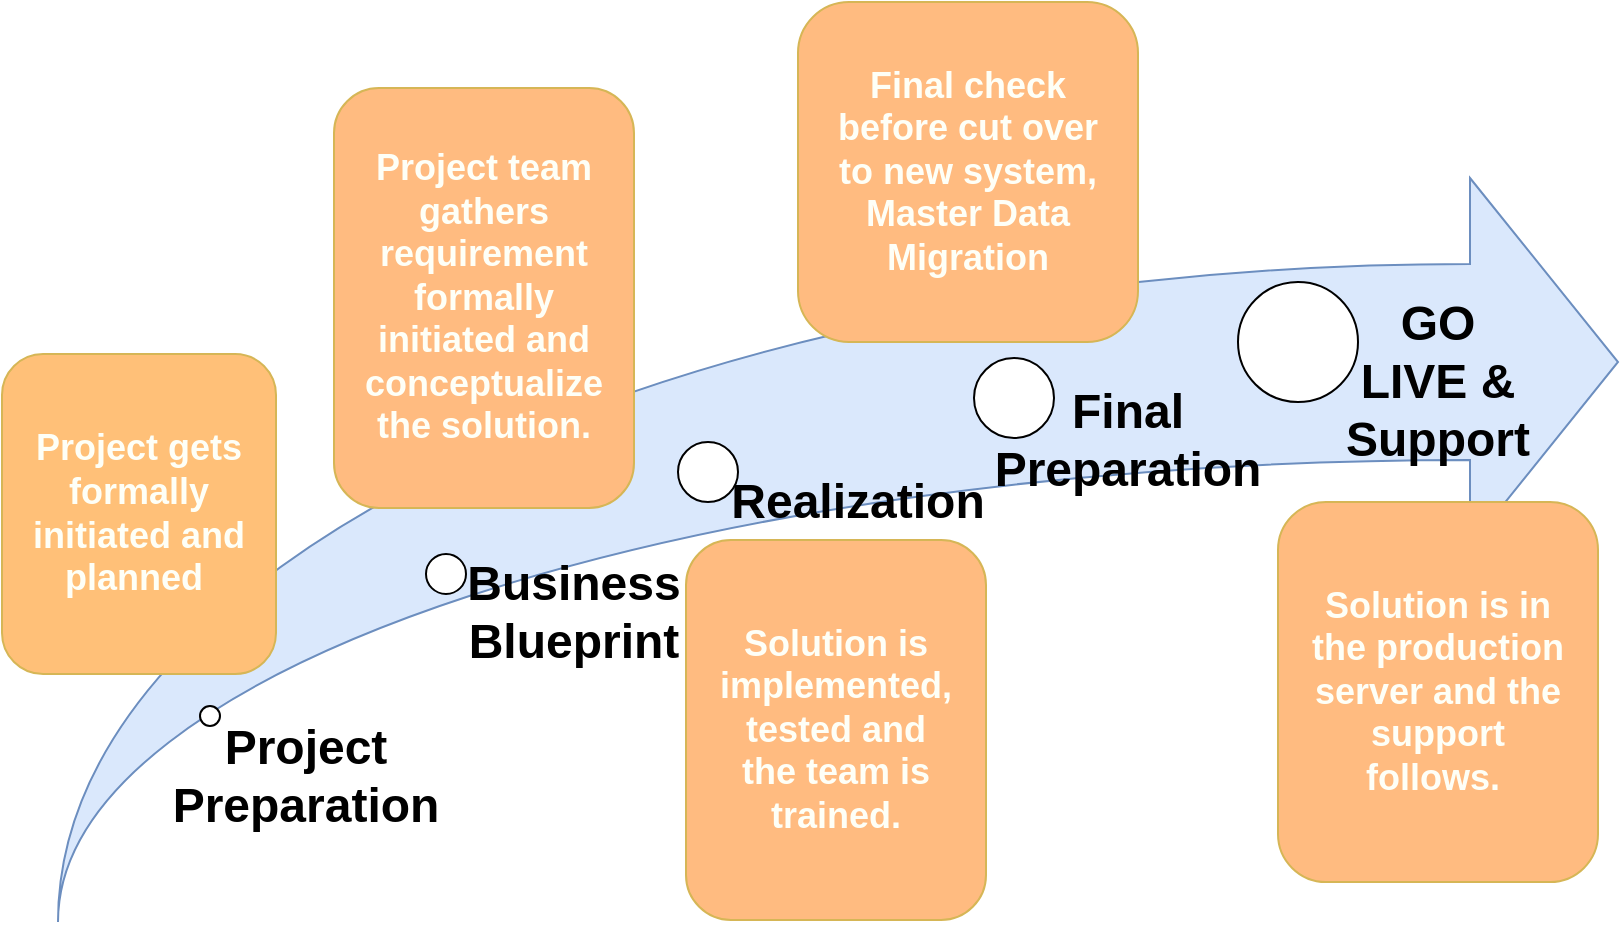 <mxfile version="13.6.6" type="github">
  <diagram id="eaValxSXPdGNPWjf7hFO" name="Page-1">
    <mxGraphModel dx="868" dy="433" grid="1" gridSize="10" guides="1" tooltips="1" connect="1" arrows="1" fold="1" page="1" pageScale="1" pageWidth="827" pageHeight="1169" math="0" shadow="0">
      <root>
        <mxCell id="0" />
        <mxCell id="1" parent="0" />
        <mxCell id="7H0HyekD601WEjkAQri7-1" value="" style="html=1;shadow=0;dashed=0;align=center;verticalAlign=middle;shape=mxgraph.arrows2.jumpInArrow;dy=49;dx=74;arrowHead=184;fillColor=#dae8fc;strokeColor=#6c8ebf;" vertex="1" parent="1">
          <mxGeometry x="40" y="108" width="780" height="372" as="geometry" />
        </mxCell>
        <mxCell id="7H0HyekD601WEjkAQri7-3" value="&lt;font style=&quot;font-size: 18px&quot;&gt;&lt;b&gt;Project gets&lt;br&gt;formally&lt;br&gt;initiated and&lt;br&gt;planned&amp;nbsp;&lt;/b&gt;&lt;/font&gt;" style="rounded=1;whiteSpace=wrap;html=1;strokeColor=#d6b656;fillColor=#FFC078;fontColor=#FEFFF7;" vertex="1" parent="1">
          <mxGeometry x="12" y="196" width="137" height="160" as="geometry" />
        </mxCell>
        <mxCell id="7H0HyekD601WEjkAQri7-4" value="&lt;font style=&quot;font-size: 18px&quot;&gt;&lt;b&gt;Project team&lt;br&gt;gathers&lt;br&gt;requirement&lt;br&gt;formally&lt;br&gt;initiated and&lt;br&gt;conceptualize&lt;br&gt;the solution.&lt;/b&gt;&lt;/font&gt;" style="rounded=1;whiteSpace=wrap;html=1;strokeColor=#d6b656;fillColor=#FFBB80;fontColor=#FEFFF7;" vertex="1" parent="1">
          <mxGeometry x="178" y="63" width="150" height="210" as="geometry" />
        </mxCell>
        <mxCell id="7H0HyekD601WEjkAQri7-5" value="&lt;font style=&quot;font-size: 18px&quot;&gt;&lt;b&gt;Solution is in&lt;br&gt;the production&lt;br&gt;server and the&lt;br&gt;support&lt;br&gt;follows.&amp;nbsp;&lt;/b&gt;&lt;/font&gt;" style="rounded=1;whiteSpace=wrap;html=1;strokeColor=#d6b656;fillColor=#FFBB80;fontColor=#FEFFF7;" vertex="1" parent="1">
          <mxGeometry x="650" y="270" width="160" height="190" as="geometry" />
        </mxCell>
        <mxCell id="7H0HyekD601WEjkAQri7-6" value="&lt;font style=&quot;font-size: 18px&quot;&gt;&lt;b&gt;Solution is&lt;br&gt;implemented,&lt;br&gt;tested and&lt;br&gt;the team is&lt;br&gt;trained.&lt;/b&gt;&lt;/font&gt;" style="rounded=1;whiteSpace=wrap;html=1;strokeColor=#d6b656;fillColor=#FFBB80;fontColor=#FEFFF7;" vertex="1" parent="1">
          <mxGeometry x="354" y="289" width="150" height="190" as="geometry" />
        </mxCell>
        <mxCell id="7H0HyekD601WEjkAQri7-7" value="&lt;font style=&quot;font-size: 18px&quot;&gt;&lt;b&gt;Final check&lt;br&gt;before cut over&lt;br&gt;to new system,&lt;br&gt;Master Data&lt;br&gt;Migration&lt;/b&gt;&lt;/font&gt;" style="rounded=1;whiteSpace=wrap;html=1;strokeColor=#d6b656;fillColor=#FFBB80;fontColor=#FEFFF7;" vertex="1" parent="1">
          <mxGeometry x="410" y="20" width="170" height="170" as="geometry" />
        </mxCell>
        <mxCell id="7H0HyekD601WEjkAQri7-8" value="" style="ellipse;whiteSpace=wrap;html=1;aspect=fixed;" vertex="1" parent="1">
          <mxGeometry x="111" y="372" width="10" height="10" as="geometry" />
        </mxCell>
        <mxCell id="7H0HyekD601WEjkAQri7-10" value="&lt;font style=&quot;font-size: 24px&quot;&gt;&lt;b&gt;Project &lt;br&gt;Preparation&lt;/b&gt;&lt;/font&gt;" style="text;html=1;strokeColor=none;fillColor=none;align=center;verticalAlign=middle;whiteSpace=wrap;rounded=0;" vertex="1" parent="1">
          <mxGeometry x="110" y="397" width="108" height="20" as="geometry" />
        </mxCell>
        <mxCell id="7H0HyekD601WEjkAQri7-11" value="" style="ellipse;whiteSpace=wrap;html=1;aspect=fixed;" vertex="1" parent="1">
          <mxGeometry x="224" y="296" width="20" height="20" as="geometry" />
        </mxCell>
        <mxCell id="7H0HyekD601WEjkAQri7-15" value="&lt;font style=&quot;font-size: 24px&quot;&gt;&lt;b&gt;Business&lt;br&gt;Blueprint&lt;/b&gt;&lt;/font&gt;" style="text;html=1;strokeColor=none;fillColor=none;align=center;verticalAlign=middle;whiteSpace=wrap;rounded=0;" vertex="1" parent="1">
          <mxGeometry x="238" y="300" width="120" height="50" as="geometry" />
        </mxCell>
        <mxCell id="7H0HyekD601WEjkAQri7-16" value="" style="ellipse;whiteSpace=wrap;html=1;aspect=fixed;" vertex="1" parent="1">
          <mxGeometry x="350" y="240" width="30" height="30" as="geometry" />
        </mxCell>
        <mxCell id="7H0HyekD601WEjkAQri7-17" value="&lt;font style=&quot;font-size: 24px&quot;&gt;&lt;b&gt;Realization&lt;/b&gt;&lt;/font&gt;" style="text;html=1;strokeColor=none;fillColor=none;align=center;verticalAlign=middle;whiteSpace=wrap;rounded=0;" vertex="1" parent="1">
          <mxGeometry x="420" y="260" width="40" height="20" as="geometry" />
        </mxCell>
        <mxCell id="7H0HyekD601WEjkAQri7-18" value="" style="ellipse;whiteSpace=wrap;html=1;aspect=fixed;" vertex="1" parent="1">
          <mxGeometry x="498" y="198" width="40" height="40" as="geometry" />
        </mxCell>
        <mxCell id="7H0HyekD601WEjkAQri7-19" value="&lt;font style=&quot;font-size: 24px&quot;&gt;&lt;b&gt;Final&lt;br&gt;Preparation&lt;/b&gt;&lt;/font&gt;" style="text;html=1;strokeColor=none;fillColor=none;align=center;verticalAlign=middle;whiteSpace=wrap;rounded=0;" vertex="1" parent="1">
          <mxGeometry x="555" y="229" width="40" height="20" as="geometry" />
        </mxCell>
        <mxCell id="7H0HyekD601WEjkAQri7-20" value="" style="ellipse;whiteSpace=wrap;html=1;aspect=fixed;" vertex="1" parent="1">
          <mxGeometry x="630" y="160" width="60" height="60" as="geometry" />
        </mxCell>
        <mxCell id="7H0HyekD601WEjkAQri7-21" value="&lt;font style=&quot;font-size: 24px&quot;&gt;&lt;b&gt;GO LIVE &amp;amp;&lt;br&gt;Support&lt;/b&gt;&lt;/font&gt;" style="text;html=1;strokeColor=none;fillColor=none;align=center;verticalAlign=middle;whiteSpace=wrap;rounded=0;" vertex="1" parent="1">
          <mxGeometry x="710" y="200" width="40" height="20" as="geometry" />
        </mxCell>
      </root>
    </mxGraphModel>
  </diagram>
</mxfile>
